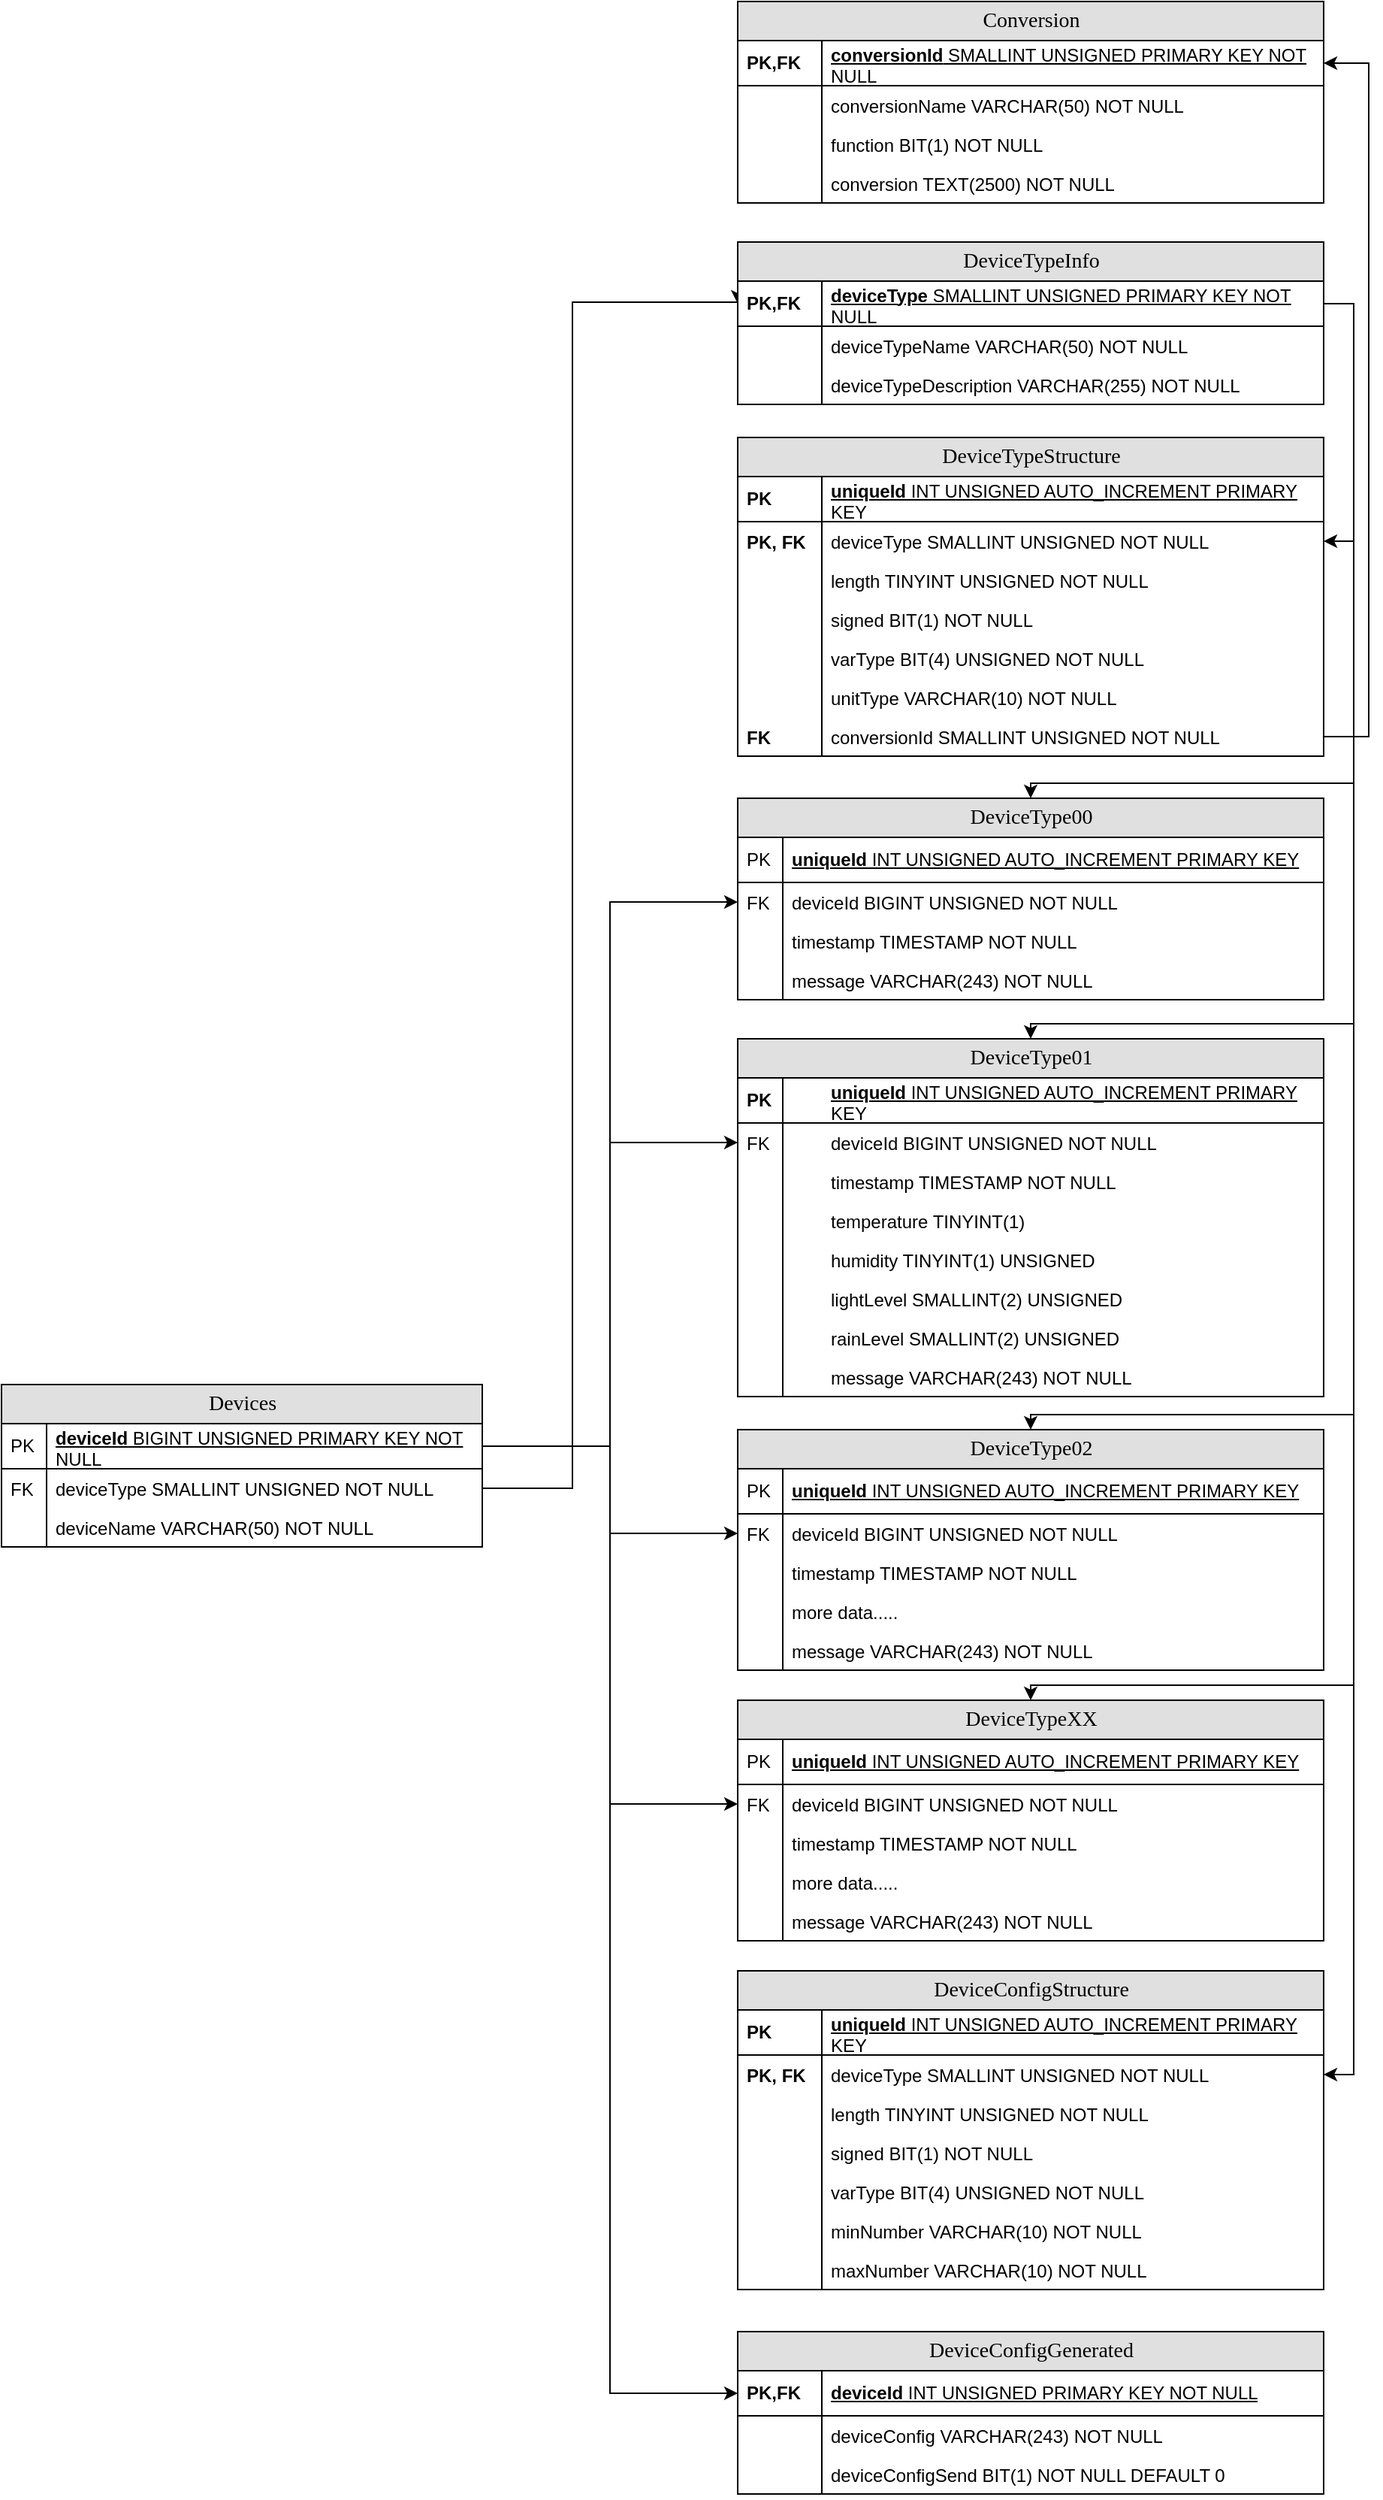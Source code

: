 <mxfile version="24.4.8" type="device">
  <diagram name="Page-1" id="e56a1550-8fbb-45ad-956c-1786394a9013">
    <mxGraphModel dx="1980" dy="1422" grid="1" gridSize="10" guides="1" tooltips="1" connect="1" arrows="1" fold="1" page="1" pageScale="1" pageWidth="1100" pageHeight="850" background="none" math="0" shadow="0">
      <root>
        <mxCell id="0" />
        <mxCell id="1" parent="0" />
        <mxCell id="2e49270ec7c68f3f-1" value="DeviceType01" style="swimlane;html=1;fontStyle=0;childLayout=stackLayout;horizontal=1;startSize=26;fillColor=#e0e0e0;horizontalStack=0;resizeParent=1;resizeLast=0;collapsible=1;marginBottom=0;swimlaneFillColor=#ffffff;align=center;rounded=0;shadow=0;comic=0;labelBackgroundColor=none;strokeWidth=1;fontFamily=Verdana;fontSize=14" parent="1" vertex="1">
          <mxGeometry x="360" width="390" height="238" as="geometry" />
        </mxCell>
        <mxCell id="2e49270ec7c68f3f-4" value="uniqueId&lt;span style=&quot;font-weight: normal;&quot;&gt;&amp;nbsp;INT UNSIGNED AUTO_INCREMENT PRIMARY KEY&lt;/span&gt;" style="shape=partialRectangle;top=0;left=0;right=0;bottom=1;html=1;align=left;verticalAlign=middle;fillColor=none;spacingLeft=60;spacingRight=4;whiteSpace=wrap;overflow=hidden;rotatable=0;points=[[0,0.5],[1,0.5]];portConstraint=eastwest;dropTarget=0;fontStyle=5;" parent="2e49270ec7c68f3f-1" vertex="1">
          <mxGeometry y="26" width="390" height="30" as="geometry" />
        </mxCell>
        <mxCell id="2e49270ec7c68f3f-5" value="PK" style="shape=partialRectangle;fontStyle=1;top=0;left=0;bottom=0;html=1;fillColor=none;align=left;verticalAlign=middle;spacingLeft=4;spacingRight=4;whiteSpace=wrap;overflow=hidden;rotatable=0;points=[];portConstraint=eastwest;part=1;" parent="2e49270ec7c68f3f-4" vertex="1" connectable="0">
          <mxGeometry width="30" height="30" as="geometry" />
        </mxCell>
        <mxCell id="2e49270ec7c68f3f-6" value="deviceId BIGINT UNSIGNED NOT NULL" style="shape=partialRectangle;top=0;left=0;right=0;bottom=0;html=1;align=left;verticalAlign=top;fillColor=none;spacingLeft=60;spacingRight=4;whiteSpace=wrap;overflow=hidden;rotatable=0;points=[[0,0.5],[1,0.5]];portConstraint=eastwest;dropTarget=0;" parent="2e49270ec7c68f3f-1" vertex="1">
          <mxGeometry y="56" width="390" height="26" as="geometry" />
        </mxCell>
        <mxCell id="2e49270ec7c68f3f-7" value="FK" style="shape=partialRectangle;top=0;left=0;bottom=0;html=1;fillColor=none;align=left;verticalAlign=top;spacingLeft=4;spacingRight=4;whiteSpace=wrap;overflow=hidden;rotatable=0;points=[];portConstraint=eastwest;part=1;" parent="2e49270ec7c68f3f-6" vertex="1" connectable="0">
          <mxGeometry width="30" height="26" as="geometry" />
        </mxCell>
        <mxCell id="dc6-hVPq1bo5-ALJgqef-1" value="timestamp TIMESTAMP NOT NULL" style="shape=partialRectangle;top=0;left=0;right=0;bottom=0;html=1;align=left;verticalAlign=top;fillColor=none;spacingLeft=60;spacingRight=4;whiteSpace=wrap;overflow=hidden;rotatable=0;points=[[0,0.5],[1,0.5]];portConstraint=eastwest;dropTarget=0;" parent="2e49270ec7c68f3f-1" vertex="1">
          <mxGeometry y="82" width="390" height="26" as="geometry" />
        </mxCell>
        <mxCell id="dc6-hVPq1bo5-ALJgqef-2" value="" style="shape=partialRectangle;top=0;left=0;bottom=0;html=1;fillColor=none;align=left;verticalAlign=top;spacingLeft=4;spacingRight=4;whiteSpace=wrap;overflow=hidden;rotatable=0;points=[];portConstraint=eastwest;part=1;" parent="dc6-hVPq1bo5-ALJgqef-1" vertex="1" connectable="0">
          <mxGeometry width="30" height="26" as="geometry" />
        </mxCell>
        <mxCell id="dc6-hVPq1bo5-ALJgqef-5" value="temperature TINYINT(1)" style="shape=partialRectangle;top=0;left=0;right=0;bottom=0;html=1;align=left;verticalAlign=top;fillColor=none;spacingLeft=60;spacingRight=4;whiteSpace=wrap;overflow=hidden;rotatable=0;points=[[0,0.5],[1,0.5]];portConstraint=eastwest;dropTarget=0;" parent="2e49270ec7c68f3f-1" vertex="1">
          <mxGeometry y="108" width="390" height="26" as="geometry" />
        </mxCell>
        <mxCell id="dc6-hVPq1bo5-ALJgqef-6" value="" style="shape=partialRectangle;top=0;left=0;bottom=0;html=1;fillColor=none;align=left;verticalAlign=top;spacingLeft=4;spacingRight=4;whiteSpace=wrap;overflow=hidden;rotatable=0;points=[];portConstraint=eastwest;part=1;" parent="dc6-hVPq1bo5-ALJgqef-5" vertex="1" connectable="0">
          <mxGeometry width="30" height="26" as="geometry" />
        </mxCell>
        <mxCell id="dc6-hVPq1bo5-ALJgqef-7" value="humidity TINYINT(1) UNSIGNED" style="shape=partialRectangle;top=0;left=0;right=0;bottom=0;html=1;align=left;verticalAlign=top;fillColor=none;spacingLeft=60;spacingRight=4;whiteSpace=wrap;overflow=hidden;rotatable=0;points=[[0,0.5],[1,0.5]];portConstraint=eastwest;dropTarget=0;" parent="2e49270ec7c68f3f-1" vertex="1">
          <mxGeometry y="134" width="390" height="26" as="geometry" />
        </mxCell>
        <mxCell id="dc6-hVPq1bo5-ALJgqef-8" value="" style="shape=partialRectangle;top=0;left=0;bottom=0;html=1;fillColor=none;align=left;verticalAlign=top;spacingLeft=4;spacingRight=4;whiteSpace=wrap;overflow=hidden;rotatable=0;points=[];portConstraint=eastwest;part=1;" parent="dc6-hVPq1bo5-ALJgqef-7" vertex="1" connectable="0">
          <mxGeometry width="30" height="26" as="geometry" />
        </mxCell>
        <mxCell id="dc6-hVPq1bo5-ALJgqef-9" value="lightLevel SMALLINT(2) UNSIGNED" style="shape=partialRectangle;top=0;left=0;right=0;bottom=0;html=1;align=left;verticalAlign=top;fillColor=none;spacingLeft=60;spacingRight=4;whiteSpace=wrap;overflow=hidden;rotatable=0;points=[[0,0.5],[1,0.5]];portConstraint=eastwest;dropTarget=0;" parent="2e49270ec7c68f3f-1" vertex="1">
          <mxGeometry y="160" width="390" height="26" as="geometry" />
        </mxCell>
        <mxCell id="dc6-hVPq1bo5-ALJgqef-10" value="" style="shape=partialRectangle;top=0;left=0;bottom=0;html=1;fillColor=none;align=left;verticalAlign=top;spacingLeft=4;spacingRight=4;whiteSpace=wrap;overflow=hidden;rotatable=0;points=[];portConstraint=eastwest;part=1;" parent="dc6-hVPq1bo5-ALJgqef-9" vertex="1" connectable="0">
          <mxGeometry width="30" height="26" as="geometry" />
        </mxCell>
        <mxCell id="dc6-hVPq1bo5-ALJgqef-11" value="rainLevel SMALLINT(2) UNSIGNED" style="shape=partialRectangle;top=0;left=0;right=0;bottom=0;html=1;align=left;verticalAlign=top;fillColor=none;spacingLeft=60;spacingRight=4;whiteSpace=wrap;overflow=hidden;rotatable=0;points=[[0,0.5],[1,0.5]];portConstraint=eastwest;dropTarget=0;" parent="2e49270ec7c68f3f-1" vertex="1">
          <mxGeometry y="186" width="390" height="26" as="geometry" />
        </mxCell>
        <mxCell id="dc6-hVPq1bo5-ALJgqef-12" value="" style="shape=partialRectangle;top=0;left=0;bottom=0;html=1;fillColor=none;align=left;verticalAlign=top;spacingLeft=4;spacingRight=4;whiteSpace=wrap;overflow=hidden;rotatable=0;points=[];portConstraint=eastwest;part=1;" parent="dc6-hVPq1bo5-ALJgqef-11" vertex="1" connectable="0">
          <mxGeometry width="30" height="26" as="geometry" />
        </mxCell>
        <mxCell id="B56X_Uu6FKDDM2s6iaB0-1" value="message&amp;nbsp;VARCHAR(243) NOT NULL" style="shape=partialRectangle;top=0;left=0;right=0;bottom=0;html=1;align=left;verticalAlign=top;fillColor=none;spacingLeft=60;spacingRight=4;whiteSpace=wrap;overflow=hidden;rotatable=0;points=[[0,0.5],[1,0.5]];portConstraint=eastwest;dropTarget=0;" parent="2e49270ec7c68f3f-1" vertex="1">
          <mxGeometry y="212" width="390" height="26" as="geometry" />
        </mxCell>
        <mxCell id="B56X_Uu6FKDDM2s6iaB0-2" value="" style="shape=partialRectangle;top=0;left=0;bottom=0;html=1;fillColor=none;align=left;verticalAlign=top;spacingLeft=4;spacingRight=4;whiteSpace=wrap;overflow=hidden;rotatable=0;points=[];portConstraint=eastwest;part=1;" parent="B56X_Uu6FKDDM2s6iaB0-1" vertex="1" connectable="0">
          <mxGeometry width="30" height="26" as="geometry" />
        </mxCell>
        <mxCell id="2e49270ec7c68f3f-8" value="DeviceType02" style="swimlane;html=1;fontStyle=0;childLayout=stackLayout;horizontal=1;startSize=26;fillColor=#e0e0e0;horizontalStack=0;resizeParent=1;resizeLast=0;collapsible=1;marginBottom=0;swimlaneFillColor=#ffffff;align=center;rounded=0;shadow=0;comic=0;labelBackgroundColor=none;strokeWidth=1;fontFamily=Verdana;fontSize=14;swimlaneLine=1;" parent="1" vertex="1">
          <mxGeometry x="360" y="260" width="390" height="160" as="geometry" />
        </mxCell>
        <mxCell id="2e49270ec7c68f3f-9" value="uniqueId&lt;span style=&quot;font-weight: normal;&quot;&gt;&amp;nbsp;INT UNSIGNED AUTO_INCREMENT PRIMARY KEY&lt;/span&gt;" style="shape=partialRectangle;top=0;left=0;right=0;bottom=1;html=1;align=left;verticalAlign=middle;fillColor=none;spacingLeft=34;spacingRight=4;whiteSpace=wrap;overflow=hidden;rotatable=0;points=[[0,0.5],[1,0.5]];portConstraint=eastwest;dropTarget=0;fontStyle=5;" parent="2e49270ec7c68f3f-8" vertex="1">
          <mxGeometry y="26" width="390" height="30" as="geometry" />
        </mxCell>
        <mxCell id="2e49270ec7c68f3f-10" value="PK" style="shape=partialRectangle;top=0;left=0;bottom=0;html=1;fillColor=none;align=left;verticalAlign=middle;spacingLeft=4;spacingRight=4;whiteSpace=wrap;overflow=hidden;rotatable=0;points=[];portConstraint=eastwest;part=1;" parent="2e49270ec7c68f3f-9" vertex="1" connectable="0">
          <mxGeometry width="30" height="30" as="geometry" />
        </mxCell>
        <mxCell id="2e49270ec7c68f3f-11" value="deviceId BIGINT UNSIGNED NOT NULL" style="shape=partialRectangle;top=0;left=0;right=0;bottom=0;html=1;align=left;verticalAlign=top;fillColor=none;spacingLeft=34;spacingRight=4;whiteSpace=wrap;overflow=hidden;rotatable=0;points=[[0,0.5],[1,0.5]];portConstraint=eastwest;dropTarget=0;" parent="2e49270ec7c68f3f-8" vertex="1">
          <mxGeometry y="56" width="390" height="26" as="geometry" />
        </mxCell>
        <mxCell id="2e49270ec7c68f3f-12" value="FK" style="shape=partialRectangle;top=0;left=0;bottom=0;html=1;fillColor=none;align=left;verticalAlign=top;spacingLeft=4;spacingRight=4;whiteSpace=wrap;overflow=hidden;rotatable=0;points=[];portConstraint=eastwest;part=1;" parent="2e49270ec7c68f3f-11" vertex="1" connectable="0">
          <mxGeometry width="30" height="26" as="geometry" />
        </mxCell>
        <mxCell id="2e49270ec7c68f3f-13" value="timestamp TIMESTAMP NOT NULL" style="shape=partialRectangle;top=0;left=0;right=0;bottom=0;html=1;align=left;verticalAlign=top;fillColor=none;spacingLeft=34;spacingRight=4;whiteSpace=wrap;overflow=hidden;rotatable=0;points=[[0,0.5],[1,0.5]];portConstraint=eastwest;dropTarget=0;" parent="2e49270ec7c68f3f-8" vertex="1">
          <mxGeometry y="82" width="390" height="26" as="geometry" />
        </mxCell>
        <mxCell id="2e49270ec7c68f3f-14" value="" style="shape=partialRectangle;top=0;left=0;bottom=0;html=1;fillColor=none;align=left;verticalAlign=top;spacingLeft=4;spacingRight=4;whiteSpace=wrap;overflow=hidden;rotatable=0;points=[];portConstraint=eastwest;part=1;" parent="2e49270ec7c68f3f-13" vertex="1" connectable="0">
          <mxGeometry width="30" height="26" as="geometry" />
        </mxCell>
        <mxCell id="2e49270ec7c68f3f-15" value="more data....." style="shape=partialRectangle;top=0;left=0;right=0;bottom=0;html=1;align=left;verticalAlign=top;fillColor=none;spacingLeft=34;spacingRight=4;whiteSpace=wrap;overflow=hidden;rotatable=0;points=[[0,0.5],[1,0.5]];portConstraint=eastwest;dropTarget=0;" parent="2e49270ec7c68f3f-8" vertex="1">
          <mxGeometry y="108" width="390" height="26" as="geometry" />
        </mxCell>
        <mxCell id="2e49270ec7c68f3f-16" value="" style="shape=partialRectangle;top=0;left=0;bottom=0;html=1;fillColor=none;align=left;verticalAlign=top;spacingLeft=4;spacingRight=4;whiteSpace=wrap;overflow=hidden;rotatable=0;points=[];portConstraint=eastwest;part=1;" parent="2e49270ec7c68f3f-15" vertex="1" connectable="0">
          <mxGeometry width="30" height="26" as="geometry" />
        </mxCell>
        <mxCell id="B56X_Uu6FKDDM2s6iaB0-22" value="message&amp;nbsp;VARCHAR(243) NOT NULL" style="shape=partialRectangle;top=0;left=0;right=0;bottom=0;html=1;align=left;verticalAlign=top;fillColor=none;spacingLeft=34;spacingRight=4;whiteSpace=wrap;overflow=hidden;rotatable=0;points=[[0,0.5],[1,0.5]];portConstraint=eastwest;dropTarget=0;" parent="2e49270ec7c68f3f-8" vertex="1">
          <mxGeometry y="134" width="390" height="26" as="geometry" />
        </mxCell>
        <mxCell id="B56X_Uu6FKDDM2s6iaB0-23" value="" style="shape=partialRectangle;top=0;left=0;bottom=0;html=1;fillColor=none;align=left;verticalAlign=top;spacingLeft=4;spacingRight=4;whiteSpace=wrap;overflow=hidden;rotatable=0;points=[];portConstraint=eastwest;part=1;" parent="B56X_Uu6FKDDM2s6iaB0-22" vertex="1" connectable="0">
          <mxGeometry width="30" height="26" as="geometry" />
        </mxCell>
        <mxCell id="2e49270ec7c68f3f-80" value="Devices" style="swimlane;html=1;fontStyle=0;childLayout=stackLayout;horizontal=1;startSize=26;fillColor=#e0e0e0;horizontalStack=0;resizeParent=1;resizeLast=0;collapsible=1;marginBottom=0;swimlaneFillColor=#ffffff;align=center;rounded=0;shadow=0;comic=0;labelBackgroundColor=none;strokeWidth=1;fontFamily=Verdana;fontSize=14" parent="1" vertex="1">
          <mxGeometry x="-130" y="230" width="320" height="108" as="geometry" />
        </mxCell>
        <mxCell id="2e49270ec7c68f3f-81" value="deviceId&lt;span style=&quot;font-weight: normal;&quot;&gt;&amp;nbsp;BIGINT UNSIGNED PRIMARY KEY NOT NULL&lt;/span&gt;" style="shape=partialRectangle;top=0;left=0;right=0;bottom=1;html=1;align=left;verticalAlign=middle;fillColor=none;spacingLeft=34;spacingRight=4;whiteSpace=wrap;overflow=hidden;rotatable=0;points=[[0,0.5],[1,0.5]];portConstraint=eastwest;dropTarget=0;fontStyle=5;" parent="2e49270ec7c68f3f-80" vertex="1">
          <mxGeometry y="26" width="320" height="30" as="geometry" />
        </mxCell>
        <mxCell id="2e49270ec7c68f3f-82" value="PK" style="shape=partialRectangle;top=0;left=0;bottom=0;html=1;fillColor=none;align=left;verticalAlign=middle;spacingLeft=4;spacingRight=4;whiteSpace=wrap;overflow=hidden;rotatable=0;points=[];portConstraint=eastwest;part=1;" parent="2e49270ec7c68f3f-81" vertex="1" connectable="0">
          <mxGeometry width="30" height="30" as="geometry" />
        </mxCell>
        <mxCell id="2e49270ec7c68f3f-83" value="deviceType SMALLINT UNSIGNED NOT NULL" style="shape=partialRectangle;top=0;left=0;right=0;bottom=0;html=1;align=left;verticalAlign=top;fillColor=none;spacingLeft=34;spacingRight=4;whiteSpace=wrap;overflow=hidden;rotatable=0;points=[[0,0.5],[1,0.5]];portConstraint=eastwest;dropTarget=0;" parent="2e49270ec7c68f3f-80" vertex="1">
          <mxGeometry y="56" width="320" height="26" as="geometry" />
        </mxCell>
        <mxCell id="2e49270ec7c68f3f-84" value="FK" style="shape=partialRectangle;top=0;left=0;bottom=0;html=1;fillColor=none;align=left;verticalAlign=top;spacingLeft=4;spacingRight=4;whiteSpace=wrap;overflow=hidden;rotatable=0;points=[];portConstraint=eastwest;part=1;" parent="2e49270ec7c68f3f-83" vertex="1" connectable="0">
          <mxGeometry width="30" height="26" as="geometry" />
        </mxCell>
        <mxCell id="2e49270ec7c68f3f-85" value="deviceName&amp;nbsp;VARCHAR(50) NOT NULL" style="shape=partialRectangle;top=0;left=0;right=0;bottom=0;html=1;align=left;verticalAlign=top;fillColor=none;spacingLeft=34;spacingRight=4;whiteSpace=wrap;overflow=hidden;rotatable=0;points=[[0,0.5],[1,0.5]];portConstraint=eastwest;dropTarget=0;" parent="2e49270ec7c68f3f-80" vertex="1">
          <mxGeometry y="82" width="320" height="26" as="geometry" />
        </mxCell>
        <mxCell id="2e49270ec7c68f3f-86" value="" style="shape=partialRectangle;top=0;left=0;bottom=0;html=1;fillColor=none;align=left;verticalAlign=top;spacingLeft=4;spacingRight=4;whiteSpace=wrap;overflow=hidden;rotatable=0;points=[];portConstraint=eastwest;part=1;" parent="2e49270ec7c68f3f-85" vertex="1" connectable="0">
          <mxGeometry width="30" height="26" as="geometry" />
        </mxCell>
        <mxCell id="dc6-hVPq1bo5-ALJgqef-22" style="edgeStyle=orthogonalEdgeStyle;rounded=0;orthogonalLoop=1;jettySize=auto;html=1;entryX=0;entryY=0.5;entryDx=0;entryDy=0;" parent="1" source="2e49270ec7c68f3f-83" target="B56X_Uu6FKDDM2s6iaB0-20" edge="1">
          <mxGeometry relative="1" as="geometry">
            <Array as="points">
              <mxPoint x="250" y="299" />
              <mxPoint x="250" y="-490" />
            </Array>
            <mxPoint x="350" y="-360" as="targetPoint" />
          </mxGeometry>
        </mxCell>
        <mxCell id="dc6-hVPq1bo5-ALJgqef-23" value="DeviceTypeXX" style="swimlane;html=1;fontStyle=0;childLayout=stackLayout;horizontal=1;startSize=26;fillColor=#e0e0e0;horizontalStack=0;resizeParent=1;resizeLast=0;collapsible=1;marginBottom=0;swimlaneFillColor=#ffffff;align=center;rounded=0;shadow=0;comic=0;labelBackgroundColor=none;strokeWidth=1;fontFamily=Verdana;fontSize=14;swimlaneLine=1;" parent="1" vertex="1">
          <mxGeometry x="360" y="440" width="390" height="160" as="geometry" />
        </mxCell>
        <mxCell id="dc6-hVPq1bo5-ALJgqef-24" value="uniqueId&lt;span style=&quot;font-weight: normal;&quot;&gt;&amp;nbsp;INT UNSIGNED AUTO_INCREMENT PRIMARY KEY&lt;/span&gt;" style="shape=partialRectangle;top=0;left=0;right=0;bottom=1;html=1;align=left;verticalAlign=middle;fillColor=none;spacingLeft=34;spacingRight=4;whiteSpace=wrap;overflow=hidden;rotatable=0;points=[[0,0.5],[1,0.5]];portConstraint=eastwest;dropTarget=0;fontStyle=5;" parent="dc6-hVPq1bo5-ALJgqef-23" vertex="1">
          <mxGeometry y="26" width="390" height="30" as="geometry" />
        </mxCell>
        <mxCell id="dc6-hVPq1bo5-ALJgqef-25" value="PK" style="shape=partialRectangle;top=0;left=0;bottom=0;html=1;fillColor=none;align=left;verticalAlign=middle;spacingLeft=4;spacingRight=4;whiteSpace=wrap;overflow=hidden;rotatable=0;points=[];portConstraint=eastwest;part=1;" parent="dc6-hVPq1bo5-ALJgqef-24" vertex="1" connectable="0">
          <mxGeometry width="30" height="30" as="geometry" />
        </mxCell>
        <mxCell id="dc6-hVPq1bo5-ALJgqef-26" value="deviceId BIGINT UNSIGNED NOT NULL" style="shape=partialRectangle;top=0;left=0;right=0;bottom=0;html=1;align=left;verticalAlign=top;fillColor=none;spacingLeft=34;spacingRight=4;whiteSpace=wrap;overflow=hidden;rotatable=0;points=[[0,0.5],[1,0.5]];portConstraint=eastwest;dropTarget=0;" parent="dc6-hVPq1bo5-ALJgqef-23" vertex="1">
          <mxGeometry y="56" width="390" height="26" as="geometry" />
        </mxCell>
        <mxCell id="dc6-hVPq1bo5-ALJgqef-27" value="FK" style="shape=partialRectangle;top=0;left=0;bottom=0;html=1;fillColor=none;align=left;verticalAlign=top;spacingLeft=4;spacingRight=4;whiteSpace=wrap;overflow=hidden;rotatable=0;points=[];portConstraint=eastwest;part=1;" parent="dc6-hVPq1bo5-ALJgqef-26" vertex="1" connectable="0">
          <mxGeometry width="30" height="26" as="geometry" />
        </mxCell>
        <mxCell id="dc6-hVPq1bo5-ALJgqef-28" value="timestamp TIMESTAMP NOT NULL" style="shape=partialRectangle;top=0;left=0;right=0;bottom=0;html=1;align=left;verticalAlign=top;fillColor=none;spacingLeft=34;spacingRight=4;whiteSpace=wrap;overflow=hidden;rotatable=0;points=[[0,0.5],[1,0.5]];portConstraint=eastwest;dropTarget=0;" parent="dc6-hVPq1bo5-ALJgqef-23" vertex="1">
          <mxGeometry y="82" width="390" height="26" as="geometry" />
        </mxCell>
        <mxCell id="dc6-hVPq1bo5-ALJgqef-29" value="" style="shape=partialRectangle;top=0;left=0;bottom=0;html=1;fillColor=none;align=left;verticalAlign=top;spacingLeft=4;spacingRight=4;whiteSpace=wrap;overflow=hidden;rotatable=0;points=[];portConstraint=eastwest;part=1;" parent="dc6-hVPq1bo5-ALJgqef-28" vertex="1" connectable="0">
          <mxGeometry width="30" height="26" as="geometry" />
        </mxCell>
        <mxCell id="dc6-hVPq1bo5-ALJgqef-30" value="more data....." style="shape=partialRectangle;top=0;left=0;right=0;bottom=0;html=1;align=left;verticalAlign=top;fillColor=none;spacingLeft=34;spacingRight=4;whiteSpace=wrap;overflow=hidden;rotatable=0;points=[[0,0.5],[1,0.5]];portConstraint=eastwest;dropTarget=0;" parent="dc6-hVPq1bo5-ALJgqef-23" vertex="1">
          <mxGeometry y="108" width="390" height="26" as="geometry" />
        </mxCell>
        <mxCell id="dc6-hVPq1bo5-ALJgqef-31" value="" style="shape=partialRectangle;top=0;left=0;bottom=0;html=1;fillColor=none;align=left;verticalAlign=top;spacingLeft=4;spacingRight=4;whiteSpace=wrap;overflow=hidden;rotatable=0;points=[];portConstraint=eastwest;part=1;" parent="dc6-hVPq1bo5-ALJgqef-30" vertex="1" connectable="0">
          <mxGeometry width="30" height="26" as="geometry" />
        </mxCell>
        <mxCell id="B56X_Uu6FKDDM2s6iaB0-24" value="message&amp;nbsp;VARCHAR(243) NOT NULL" style="shape=partialRectangle;top=0;left=0;right=0;bottom=0;html=1;align=left;verticalAlign=top;fillColor=none;spacingLeft=34;spacingRight=4;whiteSpace=wrap;overflow=hidden;rotatable=0;points=[[0,0.5],[1,0.5]];portConstraint=eastwest;dropTarget=0;" parent="dc6-hVPq1bo5-ALJgqef-23" vertex="1">
          <mxGeometry y="134" width="390" height="26" as="geometry" />
        </mxCell>
        <mxCell id="B56X_Uu6FKDDM2s6iaB0-25" value="" style="shape=partialRectangle;top=0;left=0;bottom=0;html=1;fillColor=none;align=left;verticalAlign=top;spacingLeft=4;spacingRight=4;whiteSpace=wrap;overflow=hidden;rotatable=0;points=[];portConstraint=eastwest;part=1;" parent="B56X_Uu6FKDDM2s6iaB0-24" vertex="1" connectable="0">
          <mxGeometry width="30" height="26" as="geometry" />
        </mxCell>
        <mxCell id="dc6-hVPq1bo5-ALJgqef-33" value="DeviceType00" style="swimlane;html=1;fontStyle=0;childLayout=stackLayout;horizontal=1;startSize=26;fillColor=#e0e0e0;horizontalStack=0;resizeParent=1;resizeLast=0;collapsible=1;marginBottom=0;swimlaneFillColor=#ffffff;align=center;rounded=0;shadow=0;comic=0;labelBackgroundColor=none;strokeWidth=1;fontFamily=Verdana;fontSize=14;swimlaneLine=1;" parent="1" vertex="1">
          <mxGeometry x="360" y="-160" width="390" height="134" as="geometry" />
        </mxCell>
        <mxCell id="dc6-hVPq1bo5-ALJgqef-34" value="uniqueId&lt;span style=&quot;font-weight: normal;&quot;&gt;&amp;nbsp;INT UNSIGNED AUTO_INCREMENT PRIMARY KEY&lt;/span&gt;" style="shape=partialRectangle;top=0;left=0;right=0;bottom=1;html=1;align=left;verticalAlign=middle;fillColor=none;spacingLeft=34;spacingRight=4;whiteSpace=wrap;overflow=hidden;rotatable=0;points=[[0,0.5],[1,0.5]];portConstraint=eastwest;dropTarget=0;fontStyle=5;" parent="dc6-hVPq1bo5-ALJgqef-33" vertex="1">
          <mxGeometry y="26" width="390" height="30" as="geometry" />
        </mxCell>
        <mxCell id="dc6-hVPq1bo5-ALJgqef-35" value="PK" style="shape=partialRectangle;top=0;left=0;bottom=0;html=1;fillColor=none;align=left;verticalAlign=middle;spacingLeft=4;spacingRight=4;whiteSpace=wrap;overflow=hidden;rotatable=0;points=[];portConstraint=eastwest;part=1;" parent="dc6-hVPq1bo5-ALJgqef-34" vertex="1" connectable="0">
          <mxGeometry width="30" height="30" as="geometry" />
        </mxCell>
        <mxCell id="dc6-hVPq1bo5-ALJgqef-36" value="deviceId BIGINT UNSIGNED NOT NULL" style="shape=partialRectangle;top=0;left=0;right=0;bottom=0;html=1;align=left;verticalAlign=top;fillColor=none;spacingLeft=34;spacingRight=4;whiteSpace=wrap;overflow=hidden;rotatable=0;points=[[0,0.5],[1,0.5]];portConstraint=eastwest;dropTarget=0;" parent="dc6-hVPq1bo5-ALJgqef-33" vertex="1">
          <mxGeometry y="56" width="390" height="26" as="geometry" />
        </mxCell>
        <mxCell id="dc6-hVPq1bo5-ALJgqef-37" value="FK" style="shape=partialRectangle;top=0;left=0;bottom=0;html=1;fillColor=none;align=left;verticalAlign=top;spacingLeft=4;spacingRight=4;whiteSpace=wrap;overflow=hidden;rotatable=0;points=[];portConstraint=eastwest;part=1;" parent="dc6-hVPq1bo5-ALJgqef-36" vertex="1" connectable="0">
          <mxGeometry width="30" height="26" as="geometry" />
        </mxCell>
        <mxCell id="dc6-hVPq1bo5-ALJgqef-38" value="timestamp TIMESTAMP NOT NULL" style="shape=partialRectangle;top=0;left=0;right=0;bottom=0;html=1;align=left;verticalAlign=top;fillColor=none;spacingLeft=34;spacingRight=4;whiteSpace=wrap;overflow=hidden;rotatable=0;points=[[0,0.5],[1,0.5]];portConstraint=eastwest;dropTarget=0;" parent="dc6-hVPq1bo5-ALJgqef-33" vertex="1">
          <mxGeometry y="82" width="390" height="26" as="geometry" />
        </mxCell>
        <mxCell id="dc6-hVPq1bo5-ALJgqef-39" value="" style="shape=partialRectangle;top=0;left=0;bottom=0;html=1;fillColor=none;align=left;verticalAlign=top;spacingLeft=4;spacingRight=4;whiteSpace=wrap;overflow=hidden;rotatable=0;points=[];portConstraint=eastwest;part=1;" parent="dc6-hVPq1bo5-ALJgqef-38" vertex="1" connectable="0">
          <mxGeometry width="30" height="26" as="geometry" />
        </mxCell>
        <mxCell id="dc6-hVPq1bo5-ALJgqef-40" value="message&amp;nbsp;VARCHAR(243) NOT NULL" style="shape=partialRectangle;top=0;left=0;right=0;bottom=0;html=1;align=left;verticalAlign=top;fillColor=none;spacingLeft=34;spacingRight=4;whiteSpace=wrap;overflow=hidden;rotatable=0;points=[[0,0.5],[1,0.5]];portConstraint=eastwest;dropTarget=0;" parent="dc6-hVPq1bo5-ALJgqef-33" vertex="1">
          <mxGeometry y="108" width="390" height="26" as="geometry" />
        </mxCell>
        <mxCell id="dc6-hVPq1bo5-ALJgqef-41" value="" style="shape=partialRectangle;top=0;left=0;bottom=0;html=1;fillColor=none;align=left;verticalAlign=top;spacingLeft=4;spacingRight=4;whiteSpace=wrap;overflow=hidden;rotatable=0;points=[];portConstraint=eastwest;part=1;" parent="dc6-hVPq1bo5-ALJgqef-40" vertex="1" connectable="0">
          <mxGeometry width="30" height="26" as="geometry" />
        </mxCell>
        <mxCell id="dc6-hVPq1bo5-ALJgqef-47" style="edgeStyle=orthogonalEdgeStyle;rounded=0;orthogonalLoop=1;jettySize=auto;html=1;entryX=0;entryY=0.5;entryDx=0;entryDy=0;" parent="1" source="2e49270ec7c68f3f-81" target="dc6-hVPq1bo5-ALJgqef-36" edge="1">
          <mxGeometry relative="1" as="geometry" />
        </mxCell>
        <mxCell id="dc6-hVPq1bo5-ALJgqef-48" style="edgeStyle=orthogonalEdgeStyle;rounded=0;orthogonalLoop=1;jettySize=auto;html=1;entryX=0;entryY=0.5;entryDx=0;entryDy=0;" parent="1" source="2e49270ec7c68f3f-81" target="2e49270ec7c68f3f-6" edge="1">
          <mxGeometry relative="1" as="geometry" />
        </mxCell>
        <mxCell id="dc6-hVPq1bo5-ALJgqef-49" style="edgeStyle=orthogonalEdgeStyle;rounded=0;orthogonalLoop=1;jettySize=auto;html=1;entryX=0;entryY=0.5;entryDx=0;entryDy=0;" parent="1" source="2e49270ec7c68f3f-81" target="2e49270ec7c68f3f-11" edge="1">
          <mxGeometry relative="1" as="geometry" />
        </mxCell>
        <mxCell id="dc6-hVPq1bo5-ALJgqef-50" style="edgeStyle=orthogonalEdgeStyle;rounded=0;orthogonalLoop=1;jettySize=auto;html=1;entryX=0;entryY=0.5;entryDx=0;entryDy=0;" parent="1" source="2e49270ec7c68f3f-81" target="dc6-hVPq1bo5-ALJgqef-26" edge="1">
          <mxGeometry relative="1" as="geometry" />
        </mxCell>
        <mxCell id="Zkw1cb-kj9UHbfvEO32U-6" value="DeviceConfigGenerated" style="swimlane;html=1;fontStyle=0;childLayout=stackLayout;horizontal=1;startSize=26;fillColor=#e0e0e0;horizontalStack=0;resizeParent=1;resizeLast=0;collapsible=1;marginBottom=0;swimlaneFillColor=#ffffff;align=center;rounded=0;shadow=0;comic=0;labelBackgroundColor=none;strokeWidth=1;fontFamily=Verdana;fontSize=14" parent="1" vertex="1">
          <mxGeometry x="360" y="860" width="390" height="108" as="geometry" />
        </mxCell>
        <mxCell id="Zkw1cb-kj9UHbfvEO32U-7" value="deviceId&lt;span style=&quot;font-weight: normal;&quot;&gt;&amp;nbsp;INT UNSIGNED PRIMARY KEY NOT NULL&lt;/span&gt;" style="shape=partialRectangle;top=0;left=0;right=0;bottom=1;html=1;align=left;verticalAlign=middle;fillColor=none;spacingLeft=60;spacingRight=4;whiteSpace=wrap;overflow=hidden;rotatable=0;points=[[0,0.5],[1,0.5]];portConstraint=eastwest;dropTarget=0;fontStyle=5;" parent="Zkw1cb-kj9UHbfvEO32U-6" vertex="1">
          <mxGeometry y="26" width="390" height="30" as="geometry" />
        </mxCell>
        <mxCell id="Zkw1cb-kj9UHbfvEO32U-8" value="PK,FK" style="shape=partialRectangle;fontStyle=1;top=0;left=0;bottom=0;html=1;fillColor=none;align=left;verticalAlign=middle;spacingLeft=4;spacingRight=4;whiteSpace=wrap;overflow=hidden;rotatable=0;points=[];portConstraint=eastwest;part=1;" parent="Zkw1cb-kj9UHbfvEO32U-7" vertex="1" connectable="0">
          <mxGeometry width="56" height="30" as="geometry" />
        </mxCell>
        <mxCell id="Zkw1cb-kj9UHbfvEO32U-11" value="deviceConfig&amp;nbsp;VARCHAR(243) NOT NULL" style="shape=partialRectangle;top=0;left=0;right=0;bottom=0;html=1;align=left;verticalAlign=top;fillColor=none;spacingLeft=60;spacingRight=4;whiteSpace=wrap;overflow=hidden;rotatable=0;points=[[0,0.5],[1,0.5]];portConstraint=eastwest;dropTarget=0;" parent="Zkw1cb-kj9UHbfvEO32U-6" vertex="1">
          <mxGeometry y="56" width="390" height="26" as="geometry" />
        </mxCell>
        <mxCell id="Zkw1cb-kj9UHbfvEO32U-12" value="" style="shape=partialRectangle;top=0;left=0;bottom=0;html=1;fillColor=none;align=left;verticalAlign=top;spacingLeft=4;spacingRight=4;whiteSpace=wrap;overflow=hidden;rotatable=0;points=[];portConstraint=eastwest;part=1;" parent="Zkw1cb-kj9UHbfvEO32U-11" vertex="1" connectable="0">
          <mxGeometry width="56" height="26" as="geometry" />
        </mxCell>
        <mxCell id="Zkw1cb-kj9UHbfvEO32U-15" value="deviceConfigSend BIT(1) NOT NULL DEFAULT 0" style="shape=partialRectangle;top=0;left=0;right=0;bottom=0;html=1;align=left;verticalAlign=top;fillColor=none;spacingLeft=60;spacingRight=4;whiteSpace=wrap;overflow=hidden;rotatable=0;points=[[0,0.5],[1,0.5]];portConstraint=eastwest;dropTarget=0;" parent="Zkw1cb-kj9UHbfvEO32U-6" vertex="1">
          <mxGeometry y="82" width="390" height="26" as="geometry" />
        </mxCell>
        <mxCell id="Zkw1cb-kj9UHbfvEO32U-16" value="" style="shape=partialRectangle;top=0;left=0;bottom=0;html=1;fillColor=none;align=left;verticalAlign=top;spacingLeft=4;spacingRight=4;whiteSpace=wrap;overflow=hidden;rotatable=0;points=[];portConstraint=eastwest;part=1;" parent="Zkw1cb-kj9UHbfvEO32U-15" vertex="1" connectable="0">
          <mxGeometry width="56" height="26" as="geometry" />
        </mxCell>
        <mxCell id="Zkw1cb-kj9UHbfvEO32U-13" style="edgeStyle=orthogonalEdgeStyle;rounded=0;orthogonalLoop=1;jettySize=auto;html=1;entryX=0;entryY=0.5;entryDx=0;entryDy=0;" parent="1" source="2e49270ec7c68f3f-81" target="Zkw1cb-kj9UHbfvEO32U-7" edge="1">
          <mxGeometry relative="1" as="geometry">
            <Array as="points">
              <mxPoint x="275" y="271" />
              <mxPoint x="275" y="901" />
            </Array>
          </mxGeometry>
        </mxCell>
        <mxCell id="B56X_Uu6FKDDM2s6iaB0-5" value="DeviceTypeInfo" style="swimlane;html=1;fontStyle=0;childLayout=stackLayout;horizontal=1;startSize=26;fillColor=#e0e0e0;horizontalStack=0;resizeParent=1;resizeLast=0;collapsible=1;marginBottom=0;swimlaneFillColor=#ffffff;align=center;rounded=0;shadow=0;comic=0;labelBackgroundColor=none;strokeWidth=1;fontFamily=Verdana;fontSize=14" parent="1" vertex="1">
          <mxGeometry x="360" y="-530" width="390" height="108" as="geometry" />
        </mxCell>
        <mxCell id="B56X_Uu6FKDDM2s6iaB0-20" value="deviceType&lt;span style=&quot;font-weight: 400;&quot;&gt;&amp;nbsp;SMALLINT UNSIGNED PRIMARY KEY NOT NULL&lt;/span&gt;" style="shape=partialRectangle;top=0;left=0;right=0;bottom=1;html=1;align=left;verticalAlign=middle;fillColor=none;spacingLeft=60;spacingRight=4;whiteSpace=wrap;overflow=hidden;rotatable=0;points=[[0,0.5],[1,0.5]];portConstraint=eastwest;dropTarget=0;fontStyle=5;" parent="B56X_Uu6FKDDM2s6iaB0-5" vertex="1">
          <mxGeometry y="26" width="390" height="30" as="geometry" />
        </mxCell>
        <mxCell id="B56X_Uu6FKDDM2s6iaB0-21" value="PK,FK" style="shape=partialRectangle;fontStyle=1;top=0;left=0;bottom=0;html=1;fillColor=none;align=left;verticalAlign=middle;spacingLeft=4;spacingRight=4;whiteSpace=wrap;overflow=hidden;rotatable=0;points=[];portConstraint=eastwest;part=1;" parent="B56X_Uu6FKDDM2s6iaB0-20" vertex="1" connectable="0">
          <mxGeometry width="56" height="30" as="geometry" />
        </mxCell>
        <mxCell id="B56X_Uu6FKDDM2s6iaB0-8" value="deviceTypeName&amp;nbsp;VARCHAR(50) NOT NULL" style="shape=partialRectangle;top=0;left=0;right=0;bottom=0;html=1;align=left;verticalAlign=top;fillColor=none;spacingLeft=60;spacingRight=4;whiteSpace=wrap;overflow=hidden;rotatable=0;points=[[0,0.5],[1,0.5]];portConstraint=eastwest;dropTarget=0;" parent="B56X_Uu6FKDDM2s6iaB0-5" vertex="1">
          <mxGeometry y="56" width="390" height="26" as="geometry" />
        </mxCell>
        <mxCell id="B56X_Uu6FKDDM2s6iaB0-9" value="" style="shape=partialRectangle;top=0;left=0;bottom=0;html=1;fillColor=none;align=left;verticalAlign=top;spacingLeft=4;spacingRight=4;whiteSpace=wrap;overflow=hidden;rotatable=0;points=[];portConstraint=eastwest;part=1;" parent="B56X_Uu6FKDDM2s6iaB0-8" vertex="1" connectable="0">
          <mxGeometry width="56" height="26" as="geometry" />
        </mxCell>
        <mxCell id="B56X_Uu6FKDDM2s6iaB0-10" value="deviceTypeDescription VARCHAR(255) NOT NULL" style="shape=partialRectangle;top=0;left=0;right=0;bottom=0;html=1;align=left;verticalAlign=top;fillColor=none;spacingLeft=60;spacingRight=4;whiteSpace=wrap;overflow=hidden;rotatable=0;points=[[0,0.5],[1,0.5]];portConstraint=eastwest;dropTarget=0;" parent="B56X_Uu6FKDDM2s6iaB0-5" vertex="1">
          <mxGeometry y="82" width="390" height="26" as="geometry" />
        </mxCell>
        <mxCell id="B56X_Uu6FKDDM2s6iaB0-11" value="" style="shape=partialRectangle;top=0;left=0;bottom=0;html=1;fillColor=none;align=left;verticalAlign=top;spacingLeft=4;spacingRight=4;whiteSpace=wrap;overflow=hidden;rotatable=0;points=[];portConstraint=eastwest;part=1;" parent="B56X_Uu6FKDDM2s6iaB0-10" vertex="1" connectable="0">
          <mxGeometry width="56" height="26" as="geometry" />
        </mxCell>
        <mxCell id="B56X_Uu6FKDDM2s6iaB0-26" value="DeviceTypeStructure" style="swimlane;html=1;fontStyle=0;childLayout=stackLayout;horizontal=1;startSize=26;fillColor=#e0e0e0;horizontalStack=0;resizeParent=1;resizeLast=0;collapsible=1;marginBottom=0;swimlaneFillColor=#ffffff;align=center;rounded=0;shadow=0;comic=0;labelBackgroundColor=none;strokeWidth=1;fontFamily=Verdana;fontSize=14" parent="1" vertex="1">
          <mxGeometry x="360" y="-400" width="390" height="212" as="geometry" />
        </mxCell>
        <mxCell id="B56X_Uu6FKDDM2s6iaB0-27" value="uniqueId&lt;span style=&quot;font-weight: normal;&quot;&gt;&amp;nbsp;INT UNSIGNED AUTO_INCREMENT PRIMARY KEY&lt;/span&gt;" style="shape=partialRectangle;top=0;left=0;right=0;bottom=1;html=1;align=left;verticalAlign=middle;fillColor=none;spacingLeft=60;spacingRight=4;whiteSpace=wrap;overflow=hidden;rotatable=0;points=[[0,0.5],[1,0.5]];portConstraint=eastwest;dropTarget=0;fontStyle=5;" parent="B56X_Uu6FKDDM2s6iaB0-26" vertex="1">
          <mxGeometry y="26" width="390" height="30" as="geometry" />
        </mxCell>
        <mxCell id="B56X_Uu6FKDDM2s6iaB0-28" value="PK" style="shape=partialRectangle;fontStyle=1;top=0;left=0;bottom=0;html=1;fillColor=none;align=left;verticalAlign=middle;spacingLeft=4;spacingRight=4;whiteSpace=wrap;overflow=hidden;rotatable=0;points=[];portConstraint=eastwest;part=1;" parent="B56X_Uu6FKDDM2s6iaB0-27" vertex="1" connectable="0">
          <mxGeometry width="56" height="30" as="geometry" />
        </mxCell>
        <mxCell id="B56X_Uu6FKDDM2s6iaB0-55" value="deviceType SMALLINT UNSIGNED NOT NULL" style="shape=partialRectangle;top=0;left=0;right=0;bottom=0;html=1;align=left;verticalAlign=top;fillColor=none;spacingLeft=60;spacingRight=4;whiteSpace=wrap;overflow=hidden;rotatable=0;points=[[0,0.5],[1,0.5]];portConstraint=eastwest;dropTarget=0;" parent="B56X_Uu6FKDDM2s6iaB0-26" vertex="1">
          <mxGeometry y="56" width="390" height="26" as="geometry" />
        </mxCell>
        <mxCell id="B56X_Uu6FKDDM2s6iaB0-56" value="&lt;b&gt;PK, FK&lt;/b&gt;" style="shape=partialRectangle;top=0;left=0;bottom=0;html=1;fillColor=none;align=left;verticalAlign=top;spacingLeft=4;spacingRight=4;whiteSpace=wrap;overflow=hidden;rotatable=0;points=[];portConstraint=eastwest;part=1;" parent="B56X_Uu6FKDDM2s6iaB0-55" vertex="1" connectable="0">
          <mxGeometry width="56" height="26" as="geometry" />
        </mxCell>
        <mxCell id="B56X_Uu6FKDDM2s6iaB0-35" value="length TINYINT UNSIGNED NOT NULL" style="shape=partialRectangle;top=0;left=0;right=0;bottom=0;html=1;align=left;verticalAlign=top;fillColor=none;spacingLeft=60;spacingRight=4;whiteSpace=wrap;overflow=hidden;rotatable=0;points=[[0,0.5],[1,0.5]];portConstraint=eastwest;dropTarget=0;" parent="B56X_Uu6FKDDM2s6iaB0-26" vertex="1">
          <mxGeometry y="82" width="390" height="26" as="geometry" />
        </mxCell>
        <mxCell id="B56X_Uu6FKDDM2s6iaB0-36" value="" style="shape=partialRectangle;top=0;left=0;bottom=0;html=1;fillColor=none;align=left;verticalAlign=top;spacingLeft=4;spacingRight=4;whiteSpace=wrap;overflow=hidden;rotatable=0;points=[];portConstraint=eastwest;part=1;" parent="B56X_Uu6FKDDM2s6iaB0-35" vertex="1" connectable="0">
          <mxGeometry width="56" height="26" as="geometry" />
        </mxCell>
        <mxCell id="B56X_Uu6FKDDM2s6iaB0-53" value="signed BIT(1) NOT NULL" style="shape=partialRectangle;top=0;left=0;right=0;bottom=0;html=1;align=left;verticalAlign=top;fillColor=none;spacingLeft=60;spacingRight=4;whiteSpace=wrap;overflow=hidden;rotatable=0;points=[[0,0.5],[1,0.5]];portConstraint=eastwest;dropTarget=0;" parent="B56X_Uu6FKDDM2s6iaB0-26" vertex="1">
          <mxGeometry y="108" width="390" height="26" as="geometry" />
        </mxCell>
        <mxCell id="B56X_Uu6FKDDM2s6iaB0-54" value="" style="shape=partialRectangle;top=0;left=0;bottom=0;html=1;fillColor=none;align=left;verticalAlign=top;spacingLeft=4;spacingRight=4;whiteSpace=wrap;overflow=hidden;rotatable=0;points=[];portConstraint=eastwest;part=1;" parent="B56X_Uu6FKDDM2s6iaB0-53" vertex="1" connectable="0">
          <mxGeometry width="56" height="26" as="geometry" />
        </mxCell>
        <mxCell id="B56X_Uu6FKDDM2s6iaB0-37" value="varType BIT(4) UNSIGNED&amp;nbsp;NOT NULL" style="shape=partialRectangle;top=0;left=0;right=0;bottom=0;html=1;align=left;verticalAlign=top;fillColor=none;spacingLeft=60;spacingRight=4;whiteSpace=wrap;overflow=hidden;rotatable=0;points=[[0,0.5],[1,0.5]];portConstraint=eastwest;dropTarget=0;" parent="B56X_Uu6FKDDM2s6iaB0-26" vertex="1">
          <mxGeometry y="134" width="390" height="26" as="geometry" />
        </mxCell>
        <mxCell id="B56X_Uu6FKDDM2s6iaB0-38" value="" style="shape=partialRectangle;top=0;left=0;bottom=0;html=1;fillColor=none;align=left;verticalAlign=top;spacingLeft=4;spacingRight=4;whiteSpace=wrap;overflow=hidden;rotatable=0;points=[];portConstraint=eastwest;part=1;" parent="B56X_Uu6FKDDM2s6iaB0-37" vertex="1" connectable="0">
          <mxGeometry width="56" height="26" as="geometry" />
        </mxCell>
        <mxCell id="B56X_Uu6FKDDM2s6iaB0-41" value="unitType VARCHAR(10) NOT NULL" style="shape=partialRectangle;top=0;left=0;right=0;bottom=0;html=1;align=left;verticalAlign=top;fillColor=none;spacingLeft=60;spacingRight=4;whiteSpace=wrap;overflow=hidden;rotatable=0;points=[[0,0.5],[1,0.5]];portConstraint=eastwest;dropTarget=0;" parent="B56X_Uu6FKDDM2s6iaB0-26" vertex="1">
          <mxGeometry y="160" width="390" height="26" as="geometry" />
        </mxCell>
        <mxCell id="B56X_Uu6FKDDM2s6iaB0-42" value="" style="shape=partialRectangle;top=0;left=0;bottom=0;html=1;fillColor=none;align=left;verticalAlign=top;spacingLeft=4;spacingRight=4;whiteSpace=wrap;overflow=hidden;rotatable=0;points=[];portConstraint=eastwest;part=1;" parent="B56X_Uu6FKDDM2s6iaB0-41" vertex="1" connectable="0">
          <mxGeometry width="56" height="26" as="geometry" />
        </mxCell>
        <mxCell id="B56X_Uu6FKDDM2s6iaB0-39" value="conversionId SMALLINT UNSIGNED&amp;nbsp;NOT NULL" style="shape=partialRectangle;top=0;left=0;right=0;bottom=0;html=1;align=left;verticalAlign=top;fillColor=none;spacingLeft=60;spacingRight=4;whiteSpace=wrap;overflow=hidden;rotatable=0;points=[[0,0.5],[1,0.5]];portConstraint=eastwest;dropTarget=0;" parent="B56X_Uu6FKDDM2s6iaB0-26" vertex="1">
          <mxGeometry y="186" width="390" height="26" as="geometry" />
        </mxCell>
        <mxCell id="B56X_Uu6FKDDM2s6iaB0-40" value="&lt;b&gt;FK&lt;/b&gt;" style="shape=partialRectangle;top=0;left=0;bottom=0;html=1;fillColor=none;align=left;verticalAlign=top;spacingLeft=4;spacingRight=4;whiteSpace=wrap;overflow=hidden;rotatable=0;points=[];portConstraint=eastwest;part=1;" parent="B56X_Uu6FKDDM2s6iaB0-39" vertex="1" connectable="0">
          <mxGeometry width="56" height="26" as="geometry" />
        </mxCell>
        <mxCell id="B56X_Uu6FKDDM2s6iaB0-43" value="Conversion" style="swimlane;html=1;fontStyle=0;childLayout=stackLayout;horizontal=1;startSize=26;fillColor=#e0e0e0;horizontalStack=0;resizeParent=1;resizeLast=0;collapsible=1;marginBottom=0;swimlaneFillColor=#ffffff;align=center;rounded=0;shadow=0;comic=0;labelBackgroundColor=none;strokeWidth=1;fontFamily=Verdana;fontSize=14" parent="1" vertex="1">
          <mxGeometry x="360" y="-690" width="390" height="134" as="geometry" />
        </mxCell>
        <mxCell id="B56X_Uu6FKDDM2s6iaB0-44" value="conversionId&lt;span style=&quot;font-weight: 400;&quot;&gt; SMALLINT UNSIGNED PRIMARY KEY NOT NULL&lt;/span&gt;" style="shape=partialRectangle;top=0;left=0;right=0;bottom=1;html=1;align=left;verticalAlign=middle;fillColor=none;spacingLeft=60;spacingRight=4;whiteSpace=wrap;overflow=hidden;rotatable=0;points=[[0,0.5],[1,0.5]];portConstraint=eastwest;dropTarget=0;fontStyle=5;" parent="B56X_Uu6FKDDM2s6iaB0-43" vertex="1">
          <mxGeometry y="26" width="390" height="30" as="geometry" />
        </mxCell>
        <mxCell id="B56X_Uu6FKDDM2s6iaB0-45" value="PK,FK" style="shape=partialRectangle;fontStyle=1;top=0;left=0;bottom=0;html=1;fillColor=none;align=left;verticalAlign=middle;spacingLeft=4;spacingRight=4;whiteSpace=wrap;overflow=hidden;rotatable=0;points=[];portConstraint=eastwest;part=1;" parent="B56X_Uu6FKDDM2s6iaB0-44" vertex="1" connectable="0">
          <mxGeometry width="56" height="30" as="geometry" />
        </mxCell>
        <mxCell id="B56X_Uu6FKDDM2s6iaB0-46" value="conversionName&amp;nbsp;VARCHAR(50) NOT NULL" style="shape=partialRectangle;top=0;left=0;right=0;bottom=0;html=1;align=left;verticalAlign=top;fillColor=none;spacingLeft=60;spacingRight=4;whiteSpace=wrap;overflow=hidden;rotatable=0;points=[[0,0.5],[1,0.5]];portConstraint=eastwest;dropTarget=0;" parent="B56X_Uu6FKDDM2s6iaB0-43" vertex="1">
          <mxGeometry y="56" width="390" height="26" as="geometry" />
        </mxCell>
        <mxCell id="B56X_Uu6FKDDM2s6iaB0-47" value="" style="shape=partialRectangle;top=0;left=0;bottom=0;html=1;fillColor=none;align=left;verticalAlign=top;spacingLeft=4;spacingRight=4;whiteSpace=wrap;overflow=hidden;rotatable=0;points=[];portConstraint=eastwest;part=1;" parent="B56X_Uu6FKDDM2s6iaB0-46" vertex="1" connectable="0">
          <mxGeometry width="56" height="26" as="geometry" />
        </mxCell>
        <mxCell id="OfAW85pUwwaGX3ZjF7KT-1" value="function BIT(1) NOT NULL" style="shape=partialRectangle;top=0;left=0;right=0;bottom=0;html=1;align=left;verticalAlign=top;fillColor=none;spacingLeft=60;spacingRight=4;whiteSpace=wrap;overflow=hidden;rotatable=0;points=[[0,0.5],[1,0.5]];portConstraint=eastwest;dropTarget=0;" parent="B56X_Uu6FKDDM2s6iaB0-43" vertex="1">
          <mxGeometry y="82" width="390" height="26" as="geometry" />
        </mxCell>
        <mxCell id="OfAW85pUwwaGX3ZjF7KT-2" value="" style="shape=partialRectangle;top=0;left=0;bottom=0;html=1;fillColor=none;align=left;verticalAlign=top;spacingLeft=4;spacingRight=4;whiteSpace=wrap;overflow=hidden;rotatable=0;points=[];portConstraint=eastwest;part=1;" parent="OfAW85pUwwaGX3ZjF7KT-1" vertex="1" connectable="0">
          <mxGeometry width="56" height="26" as="geometry" />
        </mxCell>
        <mxCell id="B56X_Uu6FKDDM2s6iaB0-48" value="conversion TEXT(2500) NOT NULL" style="shape=partialRectangle;top=0;left=0;right=0;bottom=0;html=1;align=left;verticalAlign=top;fillColor=none;spacingLeft=60;spacingRight=4;whiteSpace=wrap;overflow=hidden;rotatable=0;points=[[0,0.5],[1,0.5]];portConstraint=eastwest;dropTarget=0;" parent="B56X_Uu6FKDDM2s6iaB0-43" vertex="1">
          <mxGeometry y="108" width="390" height="26" as="geometry" />
        </mxCell>
        <mxCell id="B56X_Uu6FKDDM2s6iaB0-49" value="" style="shape=partialRectangle;top=0;left=0;bottom=0;html=1;fillColor=none;align=left;verticalAlign=top;spacingLeft=4;spacingRight=4;whiteSpace=wrap;overflow=hidden;rotatable=0;points=[];portConstraint=eastwest;part=1;" parent="B56X_Uu6FKDDM2s6iaB0-48" vertex="1" connectable="0">
          <mxGeometry width="56" height="26" as="geometry" />
        </mxCell>
        <mxCell id="B56X_Uu6FKDDM2s6iaB0-57" style="edgeStyle=orthogonalEdgeStyle;rounded=0;orthogonalLoop=1;jettySize=auto;html=1;exitX=1;exitY=0.5;exitDx=0;exitDy=0;entryX=1;entryY=0.5;entryDx=0;entryDy=0;" parent="1" source="B56X_Uu6FKDDM2s6iaB0-20" target="B56X_Uu6FKDDM2s6iaB0-55" edge="1">
          <mxGeometry relative="1" as="geometry" />
        </mxCell>
        <mxCell id="B56X_Uu6FKDDM2s6iaB0-58" style="edgeStyle=orthogonalEdgeStyle;rounded=0;orthogonalLoop=1;jettySize=auto;html=1;exitX=1;exitY=0.5;exitDx=0;exitDy=0;entryX=1;entryY=0.5;entryDx=0;entryDy=0;" parent="1" source="B56X_Uu6FKDDM2s6iaB0-39" target="B56X_Uu6FKDDM2s6iaB0-44" edge="1">
          <mxGeometry relative="1" as="geometry">
            <Array as="points">
              <mxPoint x="780" y="-201" />
              <mxPoint x="780" y="-649" />
            </Array>
          </mxGeometry>
        </mxCell>
        <mxCell id="jZwPmLrFwzybpysNF690-1" value="DeviceConfigStructure" style="swimlane;html=1;fontStyle=0;childLayout=stackLayout;horizontal=1;startSize=26;fillColor=#e0e0e0;horizontalStack=0;resizeParent=1;resizeLast=0;collapsible=1;marginBottom=0;swimlaneFillColor=#ffffff;align=center;rounded=0;shadow=0;comic=0;labelBackgroundColor=none;strokeWidth=1;fontFamily=Verdana;fontSize=14" parent="1" vertex="1">
          <mxGeometry x="360" y="620" width="390" height="212" as="geometry" />
        </mxCell>
        <mxCell id="jZwPmLrFwzybpysNF690-2" value="uniqueId&lt;span style=&quot;font-weight: normal;&quot;&gt;&amp;nbsp;INT UNSIGNED AUTO_INCREMENT PRIMARY KEY&lt;/span&gt;" style="shape=partialRectangle;top=0;left=0;right=0;bottom=1;html=1;align=left;verticalAlign=middle;fillColor=none;spacingLeft=60;spacingRight=4;whiteSpace=wrap;overflow=hidden;rotatable=0;points=[[0,0.5],[1,0.5]];portConstraint=eastwest;dropTarget=0;fontStyle=5;" parent="jZwPmLrFwzybpysNF690-1" vertex="1">
          <mxGeometry y="26" width="390" height="30" as="geometry" />
        </mxCell>
        <mxCell id="jZwPmLrFwzybpysNF690-3" value="PK" style="shape=partialRectangle;fontStyle=1;top=0;left=0;bottom=0;html=1;fillColor=none;align=left;verticalAlign=middle;spacingLeft=4;spacingRight=4;whiteSpace=wrap;overflow=hidden;rotatable=0;points=[];portConstraint=eastwest;part=1;" parent="jZwPmLrFwzybpysNF690-2" vertex="1" connectable="0">
          <mxGeometry width="56" height="30" as="geometry" />
        </mxCell>
        <mxCell id="jZwPmLrFwzybpysNF690-4" value="deviceType SMALLINT UNSIGNED NOT NULL" style="shape=partialRectangle;top=0;left=0;right=0;bottom=0;html=1;align=left;verticalAlign=top;fillColor=none;spacingLeft=60;spacingRight=4;whiteSpace=wrap;overflow=hidden;rotatable=0;points=[[0,0.5],[1,0.5]];portConstraint=eastwest;dropTarget=0;" parent="jZwPmLrFwzybpysNF690-1" vertex="1">
          <mxGeometry y="56" width="390" height="26" as="geometry" />
        </mxCell>
        <mxCell id="jZwPmLrFwzybpysNF690-5" value="&lt;b&gt;PK, FK&lt;/b&gt;" style="shape=partialRectangle;top=0;left=0;bottom=0;html=1;fillColor=none;align=left;verticalAlign=top;spacingLeft=4;spacingRight=4;whiteSpace=wrap;overflow=hidden;rotatable=0;points=[];portConstraint=eastwest;part=1;" parent="jZwPmLrFwzybpysNF690-4" vertex="1" connectable="0">
          <mxGeometry width="56" height="26" as="geometry" />
        </mxCell>
        <mxCell id="jZwPmLrFwzybpysNF690-6" value="length TINYINT UNSIGNED NOT NULL" style="shape=partialRectangle;top=0;left=0;right=0;bottom=0;html=1;align=left;verticalAlign=top;fillColor=none;spacingLeft=60;spacingRight=4;whiteSpace=wrap;overflow=hidden;rotatable=0;points=[[0,0.5],[1,0.5]];portConstraint=eastwest;dropTarget=0;" parent="jZwPmLrFwzybpysNF690-1" vertex="1">
          <mxGeometry y="82" width="390" height="26" as="geometry" />
        </mxCell>
        <mxCell id="jZwPmLrFwzybpysNF690-7" value="" style="shape=partialRectangle;top=0;left=0;bottom=0;html=1;fillColor=none;align=left;verticalAlign=top;spacingLeft=4;spacingRight=4;whiteSpace=wrap;overflow=hidden;rotatable=0;points=[];portConstraint=eastwest;part=1;" parent="jZwPmLrFwzybpysNF690-6" vertex="1" connectable="0">
          <mxGeometry width="56" height="26" as="geometry" />
        </mxCell>
        <mxCell id="jZwPmLrFwzybpysNF690-8" value="signed BIT(1) NOT NULL" style="shape=partialRectangle;top=0;left=0;right=0;bottom=0;html=1;align=left;verticalAlign=top;fillColor=none;spacingLeft=60;spacingRight=4;whiteSpace=wrap;overflow=hidden;rotatable=0;points=[[0,0.5],[1,0.5]];portConstraint=eastwest;dropTarget=0;" parent="jZwPmLrFwzybpysNF690-1" vertex="1">
          <mxGeometry y="108" width="390" height="26" as="geometry" />
        </mxCell>
        <mxCell id="jZwPmLrFwzybpysNF690-9" value="" style="shape=partialRectangle;top=0;left=0;bottom=0;html=1;fillColor=none;align=left;verticalAlign=top;spacingLeft=4;spacingRight=4;whiteSpace=wrap;overflow=hidden;rotatable=0;points=[];portConstraint=eastwest;part=1;" parent="jZwPmLrFwzybpysNF690-8" vertex="1" connectable="0">
          <mxGeometry width="56" height="26" as="geometry" />
        </mxCell>
        <mxCell id="jZwPmLrFwzybpysNF690-10" value="varType BIT(4) UNSIGNED&amp;nbsp;NOT NULL" style="shape=partialRectangle;top=0;left=0;right=0;bottom=0;html=1;align=left;verticalAlign=top;fillColor=none;spacingLeft=60;spacingRight=4;whiteSpace=wrap;overflow=hidden;rotatable=0;points=[[0,0.5],[1,0.5]];portConstraint=eastwest;dropTarget=0;" parent="jZwPmLrFwzybpysNF690-1" vertex="1">
          <mxGeometry y="134" width="390" height="26" as="geometry" />
        </mxCell>
        <mxCell id="jZwPmLrFwzybpysNF690-11" value="" style="shape=partialRectangle;top=0;left=0;bottom=0;html=1;fillColor=none;align=left;verticalAlign=top;spacingLeft=4;spacingRight=4;whiteSpace=wrap;overflow=hidden;rotatable=0;points=[];portConstraint=eastwest;part=1;" parent="jZwPmLrFwzybpysNF690-10" vertex="1" connectable="0">
          <mxGeometry width="56" height="26" as="geometry" />
        </mxCell>
        <mxCell id="jZwPmLrFwzybpysNF690-12" value="minNumber VARCHAR(10) NOT NULL" style="shape=partialRectangle;top=0;left=0;right=0;bottom=0;html=1;align=left;verticalAlign=top;fillColor=none;spacingLeft=60;spacingRight=4;whiteSpace=wrap;overflow=hidden;rotatable=0;points=[[0,0.5],[1,0.5]];portConstraint=eastwest;dropTarget=0;" parent="jZwPmLrFwzybpysNF690-1" vertex="1">
          <mxGeometry y="160" width="390" height="26" as="geometry" />
        </mxCell>
        <mxCell id="jZwPmLrFwzybpysNF690-13" value="" style="shape=partialRectangle;top=0;left=0;bottom=0;html=1;fillColor=none;align=left;verticalAlign=top;spacingLeft=4;spacingRight=4;whiteSpace=wrap;overflow=hidden;rotatable=0;points=[];portConstraint=eastwest;part=1;" parent="jZwPmLrFwzybpysNF690-12" vertex="1" connectable="0">
          <mxGeometry width="56" height="26" as="geometry" />
        </mxCell>
        <mxCell id="jZwPmLrFwzybpysNF690-21" value="maxNumber VARCHAR(10) NOT NULL" style="shape=partialRectangle;top=0;left=0;right=0;bottom=0;html=1;align=left;verticalAlign=top;fillColor=none;spacingLeft=60;spacingRight=4;whiteSpace=wrap;overflow=hidden;rotatable=0;points=[[0,0.5],[1,0.5]];portConstraint=eastwest;dropTarget=0;" parent="jZwPmLrFwzybpysNF690-1" vertex="1">
          <mxGeometry y="186" width="390" height="26" as="geometry" />
        </mxCell>
        <mxCell id="jZwPmLrFwzybpysNF690-22" value="" style="shape=partialRectangle;top=0;left=0;bottom=0;html=1;fillColor=none;align=left;verticalAlign=top;spacingLeft=4;spacingRight=4;whiteSpace=wrap;overflow=hidden;rotatable=0;points=[];portConstraint=eastwest;part=1;" parent="jZwPmLrFwzybpysNF690-21" vertex="1" connectable="0">
          <mxGeometry width="56" height="26" as="geometry" />
        </mxCell>
        <mxCell id="jZwPmLrFwzybpysNF690-16" style="edgeStyle=orthogonalEdgeStyle;rounded=0;orthogonalLoop=1;jettySize=auto;html=1;exitX=1;exitY=0.5;exitDx=0;exitDy=0;entryX=1;entryY=0.5;entryDx=0;entryDy=0;" parent="1" source="B56X_Uu6FKDDM2s6iaB0-20" target="jZwPmLrFwzybpysNF690-4" edge="1">
          <mxGeometry relative="1" as="geometry">
            <mxPoint x="850" y="-390" as="targetPoint" />
          </mxGeometry>
        </mxCell>
        <mxCell id="jZwPmLrFwzybpysNF690-17" style="edgeStyle=orthogonalEdgeStyle;rounded=0;orthogonalLoop=1;jettySize=auto;html=1;exitX=1;exitY=0.5;exitDx=0;exitDy=0;entryX=0.5;entryY=0;entryDx=0;entryDy=0;" parent="1" source="B56X_Uu6FKDDM2s6iaB0-20" target="dc6-hVPq1bo5-ALJgqef-33" edge="1">
          <mxGeometry relative="1" as="geometry">
            <mxPoint x="840" y="-200" as="targetPoint" />
            <Array as="points">
              <mxPoint x="770" y="-489" />
              <mxPoint x="770" y="-170" />
              <mxPoint x="555" y="-170" />
            </Array>
          </mxGeometry>
        </mxCell>
        <mxCell id="jZwPmLrFwzybpysNF690-18" style="edgeStyle=orthogonalEdgeStyle;rounded=0;orthogonalLoop=1;jettySize=auto;html=1;exitX=1;exitY=0.5;exitDx=0;exitDy=0;entryX=0.5;entryY=0;entryDx=0;entryDy=0;" parent="1" source="B56X_Uu6FKDDM2s6iaB0-20" target="2e49270ec7c68f3f-1" edge="1">
          <mxGeometry relative="1" as="geometry">
            <Array as="points">
              <mxPoint x="770" y="-489" />
              <mxPoint x="770" y="-10" />
              <mxPoint x="555" y="-10" />
            </Array>
          </mxGeometry>
        </mxCell>
        <mxCell id="jZwPmLrFwzybpysNF690-19" style="edgeStyle=orthogonalEdgeStyle;rounded=0;orthogonalLoop=1;jettySize=auto;html=1;exitX=1;exitY=0.5;exitDx=0;exitDy=0;entryX=0.5;entryY=0;entryDx=0;entryDy=0;" parent="1" source="B56X_Uu6FKDDM2s6iaB0-20" target="2e49270ec7c68f3f-8" edge="1">
          <mxGeometry relative="1" as="geometry">
            <Array as="points">
              <mxPoint x="770" y="-489" />
              <mxPoint x="770" y="250" />
              <mxPoint x="555" y="250" />
            </Array>
          </mxGeometry>
        </mxCell>
        <mxCell id="jZwPmLrFwzybpysNF690-20" style="edgeStyle=orthogonalEdgeStyle;rounded=0;orthogonalLoop=1;jettySize=auto;html=1;exitX=1;exitY=0.5;exitDx=0;exitDy=0;entryX=0.5;entryY=0;entryDx=0;entryDy=0;" parent="1" source="B56X_Uu6FKDDM2s6iaB0-20" target="dc6-hVPq1bo5-ALJgqef-23" edge="1">
          <mxGeometry relative="1" as="geometry">
            <Array as="points">
              <mxPoint x="770" y="-489" />
              <mxPoint x="770" y="430" />
              <mxPoint x="555" y="430" />
            </Array>
          </mxGeometry>
        </mxCell>
      </root>
    </mxGraphModel>
  </diagram>
</mxfile>
